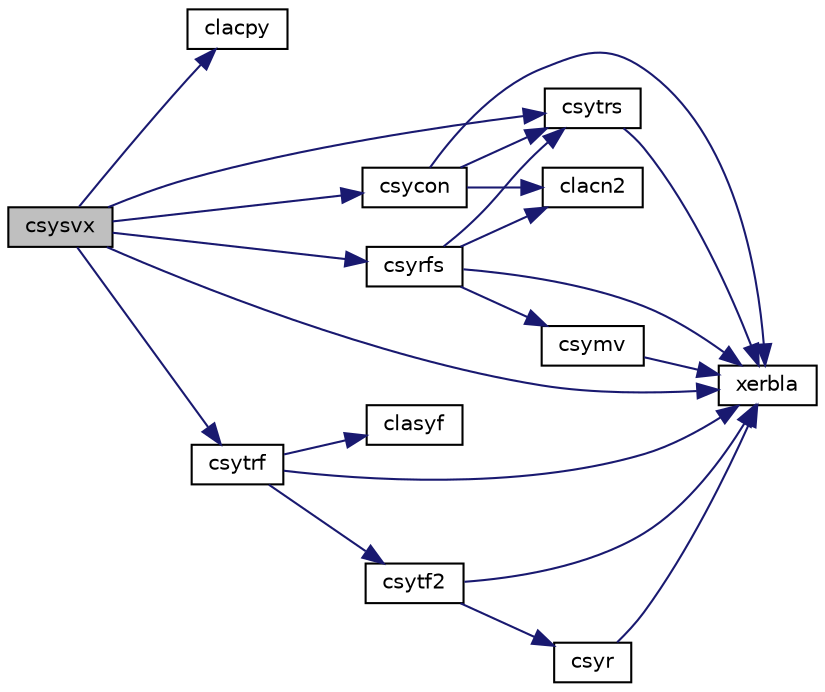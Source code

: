 digraph "csysvx"
{
 // LATEX_PDF_SIZE
  edge [fontname="Helvetica",fontsize="10",labelfontname="Helvetica",labelfontsize="10"];
  node [fontname="Helvetica",fontsize="10",shape=record];
  rankdir="LR";
  Node1 [label="csysvx",height=0.2,width=0.4,color="black", fillcolor="grey75", style="filled", fontcolor="black",tooltip="CSYSVX computes the solution to system of linear equations A * X = B for SY matrices"];
  Node1 -> Node2 [color="midnightblue",fontsize="10",style="solid",fontname="Helvetica"];
  Node2 [label="clacpy",height=0.2,width=0.4,color="black", fillcolor="white", style="filled",URL="$clacpy_8f.html#afcee53f42831342f7c863bfc55d2d159",tooltip="CLACPY copies all or part of one two-dimensional array to another."];
  Node1 -> Node3 [color="midnightblue",fontsize="10",style="solid",fontname="Helvetica"];
  Node3 [label="csycon",height=0.2,width=0.4,color="black", fillcolor="white", style="filled",URL="$csycon_8f.html#a6ec6eb2e72afc7323c5125bce19473dc",tooltip="CSYCON"];
  Node3 -> Node4 [color="midnightblue",fontsize="10",style="solid",fontname="Helvetica"];
  Node4 [label="clacn2",height=0.2,width=0.4,color="black", fillcolor="white", style="filled",URL="$clacn2_8f.html#ab908babe3ec3648412de15e0f8ab4479",tooltip="CLACN2 estimates the 1-norm of a square matrix, using reverse communication for evaluating matrix-vec..."];
  Node3 -> Node5 [color="midnightblue",fontsize="10",style="solid",fontname="Helvetica"];
  Node5 [label="csytrs",height=0.2,width=0.4,color="black", fillcolor="white", style="filled",URL="$csytrs_8f.html#abd38670b8caa9c8b2f0be9f0a7c14e38",tooltip="CSYTRS"];
  Node5 -> Node6 [color="midnightblue",fontsize="10",style="solid",fontname="Helvetica"];
  Node6 [label="xerbla",height=0.2,width=0.4,color="black", fillcolor="white", style="filled",URL="$xerbla_8f.html#a377ee61015baf8dea7770b3a404b1c07",tooltip="XERBLA"];
  Node3 -> Node6 [color="midnightblue",fontsize="10",style="solid",fontname="Helvetica"];
  Node1 -> Node7 [color="midnightblue",fontsize="10",style="solid",fontname="Helvetica"];
  Node7 [label="csyrfs",height=0.2,width=0.4,color="black", fillcolor="white", style="filled",URL="$csyrfs_8f.html#a1d5b0252ad96edd8494a10d06eb97482",tooltip="CSYRFS"];
  Node7 -> Node4 [color="midnightblue",fontsize="10",style="solid",fontname="Helvetica"];
  Node7 -> Node8 [color="midnightblue",fontsize="10",style="solid",fontname="Helvetica"];
  Node8 [label="csymv",height=0.2,width=0.4,color="black", fillcolor="white", style="filled",URL="$csymv_8f.html#ae013512af4fd2c59629f1708ca4de36a",tooltip="CSYMV computes a matrix-vector product for a complex symmetric matrix."];
  Node8 -> Node6 [color="midnightblue",fontsize="10",style="solid",fontname="Helvetica"];
  Node7 -> Node5 [color="midnightblue",fontsize="10",style="solid",fontname="Helvetica"];
  Node7 -> Node6 [color="midnightblue",fontsize="10",style="solid",fontname="Helvetica"];
  Node1 -> Node9 [color="midnightblue",fontsize="10",style="solid",fontname="Helvetica"];
  Node9 [label="csytrf",height=0.2,width=0.4,color="black", fillcolor="white", style="filled",URL="$csytrf_8f.html#acd5839d735315079d2ecc8afc9402352",tooltip="CSYTRF"];
  Node9 -> Node10 [color="midnightblue",fontsize="10",style="solid",fontname="Helvetica"];
  Node10 [label="clasyf",height=0.2,width=0.4,color="black", fillcolor="white", style="filled",URL="$clasyf_8f.html#a6ae55c9045ed09e937098d79f7ab3b0f",tooltip="CLASYF computes a partial factorization of a complex symmetric matrix using the Bunch-Kaufman diagona..."];
  Node9 -> Node11 [color="midnightblue",fontsize="10",style="solid",fontname="Helvetica"];
  Node11 [label="csytf2",height=0.2,width=0.4,color="black", fillcolor="white", style="filled",URL="$csytf2_8f.html#a0f12a3d0375451dcb483147e125665a1",tooltip="CSYTF2 computes the factorization of a real symmetric indefinite matrix, using the diagonal pivoting ..."];
  Node11 -> Node12 [color="midnightblue",fontsize="10",style="solid",fontname="Helvetica"];
  Node12 [label="csyr",height=0.2,width=0.4,color="black", fillcolor="white", style="filled",URL="$csyr_8f.html#ab7fbaf7c4477110907f682b250b24abe",tooltip="CSYR performs the symmetric rank-1 update of a complex symmetric matrix."];
  Node12 -> Node6 [color="midnightblue",fontsize="10",style="solid",fontname="Helvetica"];
  Node11 -> Node6 [color="midnightblue",fontsize="10",style="solid",fontname="Helvetica"];
  Node9 -> Node6 [color="midnightblue",fontsize="10",style="solid",fontname="Helvetica"];
  Node1 -> Node5 [color="midnightblue",fontsize="10",style="solid",fontname="Helvetica"];
  Node1 -> Node6 [color="midnightblue",fontsize="10",style="solid",fontname="Helvetica"];
}
